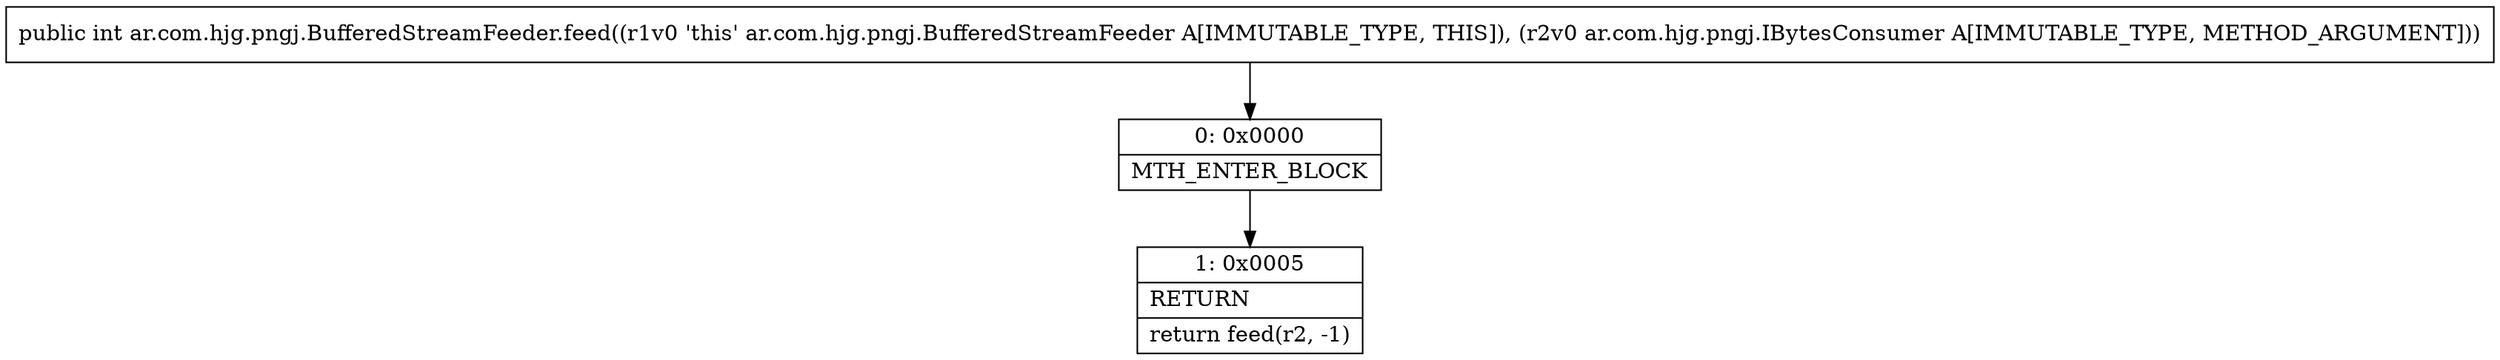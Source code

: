 digraph "CFG forar.com.hjg.pngj.BufferedStreamFeeder.feed(Lar\/com\/hjg\/pngj\/IBytesConsumer;)I" {
Node_0 [shape=record,label="{0\:\ 0x0000|MTH_ENTER_BLOCK\l}"];
Node_1 [shape=record,label="{1\:\ 0x0005|RETURN\l|return feed(r2, \-1)\l}"];
MethodNode[shape=record,label="{public int ar.com.hjg.pngj.BufferedStreamFeeder.feed((r1v0 'this' ar.com.hjg.pngj.BufferedStreamFeeder A[IMMUTABLE_TYPE, THIS]), (r2v0 ar.com.hjg.pngj.IBytesConsumer A[IMMUTABLE_TYPE, METHOD_ARGUMENT])) }"];
MethodNode -> Node_0;
Node_0 -> Node_1;
}

